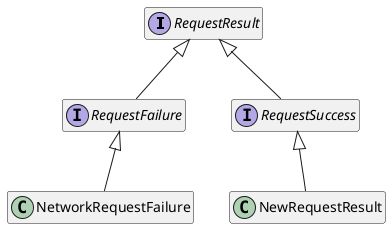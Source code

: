 @startuml
hide empty members
interface RequestResult

interface RequestFailure implements RequestResult

interface RequestSuccess implements RequestResult

class NewRequestResult extends RequestSuccess

class NetworkRequestFailure extends RequestFailure
@enduml